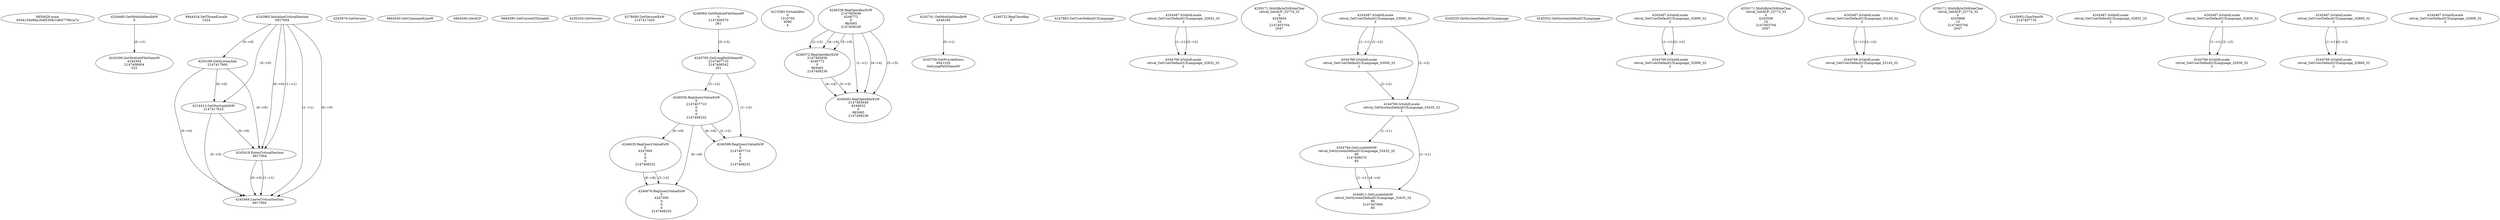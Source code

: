 // Global SCDG with merge call
digraph {
	0 [label="6850628.main
0034150e96a164f5308c1d6477961a7a"]
	1 [label="4254480.GetModuleHandleW
0"]
	2 [label="6844434.SetThreadLocale
1024"]
	3 [label="4243965.InitializeCriticalSection
6917004"]
	4 [label="4243979.GetVersion
"]
	5 [label="4250188.GetSystemInfo
2147417660"]
	3 -> 5 [label="(0-->0)"]
	6 [label="6844540.GetCommandLineW
"]
	7 [label="4214413.GetStartupInfoW
2147417624"]
	3 -> 7 [label="(0-->0)"]
	5 -> 7 [label="(0-->0)"]
	8 [label="6844560.GetACP
"]
	9 [label="6844580.GetCurrentThreadId
"]
	10 [label="4250204.GetVersion
"]
	11 [label="4276690.GetVersionExW
2147417420"]
	12 [label="4243306.GetModuleFileNameW
4194304
2147408904
522"]
	1 -> 12 [label="(0-->1)"]
	13 [label="4248064.GetModuleFileNameW
0
2147408370
261"]
	14 [label="4215383.VirtualAlloc
0
1310704
4096
4"]
	15 [label="4246338.RegOpenKeyExW
2147483649
4246772
0
983065
2147408236"]
	16 [label="4245741.GetModuleHandleW
4246160"]
	17 [label="4245758.GetProcAddress
9441320
GetLongPathNameW"]
	16 -> 17 [label="(0-->1)"]
	18 [label="4245785.GetLongPathNameW
2147407710
2147406542
261"]
	13 -> 18 [label="(3-->3)"]
	19 [label="4246556.RegQueryValueExW
0
2147407710
0
0
0
2147408232"]
	18 -> 19 [label="(1-->2)"]
	20 [label="4246599.RegQueryValueExW
0
2147407710
0
0
0
2147408232"]
	18 -> 20 [label="(1-->2)"]
	19 -> 20 [label="(2-->2)"]
	19 -> 20 [label="(6-->6)"]
	21 [label="4246722.RegCloseKey
0"]
	22 [label="4247883.GetUserDefaultUILanguage
"]
	23 [label="4245418.EnterCriticalSection
6917004"]
	3 -> 23 [label="(1-->1)"]
	3 -> 23 [label="(0-->0)"]
	5 -> 23 [label="(0-->0)"]
	7 -> 23 [label="(0-->0)"]
	24 [label="4245469.LeaveCriticalSection
6917004"]
	3 -> 24 [label="(1-->1)"]
	23 -> 24 [label="(1-->1)"]
	3 -> 24 [label="(0-->0)"]
	5 -> 24 [label="(0-->0)"]
	7 -> 24 [label="(0-->0)"]
	23 -> 24 [label="(0-->0)"]
	25 [label="4245487.IsValidLocale
retval_GetUserDefaultUILanguage_32832_32
2"]
	26 [label="4250171.MultiByteToWideChar
retval_GetACP_32774_32
0
4243604
10
2147403704
2047"]
	27 [label="4245487.IsValidLocale
retval_GetUserDefaultUILanguage_33000_32
2"]
	28 [label="4244766.IsValidLocale
retval_GetUserDefaultUILanguage_33000_32
2"]
	27 -> 28 [label="(1-->1)"]
	27 -> 28 [label="(2-->2)"]
	29 [label="4245525.GetSystemDefaultUILanguage
"]
	30 [label="4245552.GetSystemDefaultUILanguage
"]
	31 [label="4244766.IsValidLocale
retval_GetSystemDefaultUILanguage_33435_32
2"]
	27 -> 31 [label="(2-->2)"]
	28 -> 31 [label="(2-->2)"]
	32 [label="4244794.GetLocaleInfoW
retval_GetSystemDefaultUILanguage_33435_32
89
2147408070
85"]
	31 -> 32 [label="(1-->1)"]
	33 [label="4244811.GetLocaleInfoW
retval_GetSystemDefaultUILanguage_33435_32
90
2147407900
85"]
	31 -> 33 [label="(1-->1)"]
	32 -> 33 [label="(1-->1)"]
	32 -> 33 [label="(4-->4)"]
	34 [label="4246635.RegQueryValueExW
0
4247000
0
0
0
2147408232"]
	19 -> 34 [label="(6-->6)"]
	35 [label="4246676.RegQueryValueExW
0
4247000
0
0
0
2147408232"]
	34 -> 35 [label="(2-->2)"]
	19 -> 35 [label="(6-->6)"]
	34 -> 35 [label="(6-->6)"]
	36 [label="4245487.IsValidLocale
retval_GetUserDefaultUILanguage_32990_32
2"]
	37 [label="4244766.IsValidLocale
retval_GetUserDefaultUILanguage_32990_32
2"]
	36 -> 37 [label="(1-->1)"]
	36 -> 37 [label="(2-->2)"]
	38 [label="4250171.MultiByteToWideChar
retval_GetACP_32773_32
0
4243508
10
2147403704
2047"]
	39 [label="4246372.RegOpenKeyExW
2147483650
4246772
0
983065
2147408236"]
	15 -> 39 [label="(2-->2)"]
	15 -> 39 [label="(4-->4)"]
	15 -> 39 [label="(5-->5)"]
	40 [label="4246402.RegOpenKeyExW
2147483649
4246832
0
983065
2147408236"]
	15 -> 40 [label="(1-->1)"]
	15 -> 40 [label="(4-->4)"]
	39 -> 40 [label="(4-->4)"]
	15 -> 40 [label="(5-->5)"]
	39 -> 40 [label="(5-->5)"]
	41 [label="4245487.IsValidLocale
retval_GetUserDefaultUILanguage_33143_32
2"]
	42 [label="4244766.IsValidLocale
retval_GetUserDefaultUILanguage_33143_32
2"]
	41 -> 42 [label="(1-->1)"]
	41 -> 42 [label="(2-->2)"]
	43 [label="4250171.MultiByteToWideChar
retval_GetACP_32774_32
0
4243868
10
2147403704
2047"]
	44 [label="4245683.CharNextW
2147407716"]
	45 [label="4245487.IsValidLocale
retval_GetUserDefaultUILanguage_32852_32
2"]
	46 [label="4245487.IsValidLocale
retval_GetUserDefaultUILanguage_32930_32
2"]
	47 [label="4245487.IsValidLocale
retval_GetUserDefaultUILanguage_32869_32
2"]
	48 [label="4244766.IsValidLocale
retval_GetUserDefaultUILanguage_32832_32
2"]
	25 -> 48 [label="(1-->1)"]
	25 -> 48 [label="(2-->2)"]
	49 [label="4244766.IsValidLocale
retval_GetUserDefaultUILanguage_32869_32
2"]
	47 -> 49 [label="(1-->1)"]
	47 -> 49 [label="(2-->2)"]
	50 [label="4245487.IsValidLocale
retval_GetUserDefaultUILanguage_32908_32
2"]
	51 [label="4244766.IsValidLocale
retval_GetUserDefaultUILanguage_32930_32
2"]
	46 -> 51 [label="(1-->1)"]
	46 -> 51 [label="(2-->2)"]
}
